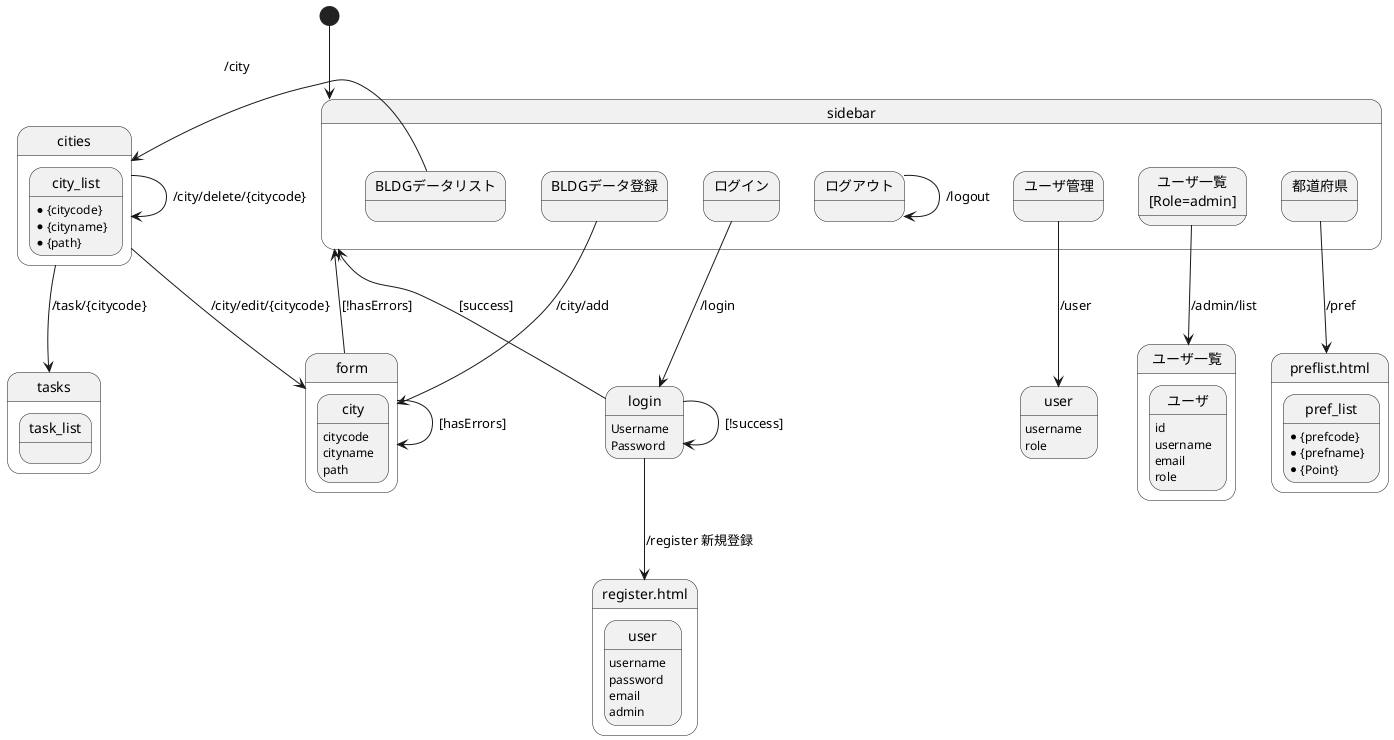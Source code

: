 @startuml

[*] --> sidebar

state sidebar {
	state "ユーザ管理" as users
	state "ユーザ一覧\n[Role=admin]" as list_
	state "ログイン" as login_
	state "ログアウト" as logout
	state "BLDGデータリスト" as indeies
	state "BLDGデータ登録" as add
	state "都道府県" as pref
	logout --> logout : /logout
}
indeies --> cities : /city

state "login" as login {
	login : Username
	login : Password
}

state "register.html" as register {
	state "user" as register_user {
		register_user : username
		register_user : password
		register_user : email
		register_user : admin
	}
}

login_ --> login : /login
login --> login : [!success]
sidebar <-- login : [success]
login --> register : /register 新規登録

state user {
	user : username
	user : role
}
users --> user : /user

state "ユーザ一覧" as list {
	state ユーザ {
		ユーザ : id
		ユーザ : username
		ユーザ : email
		ユーザ : role
	}
}
list_ --> list : /admin/list

state cities {
	state city_list {
		city_list : *{citycode}
		city_list : *{cityname}
		city_list : *{path}
	}
}
cities --> cities : /city/delete/{citycode}
cities --> form : /city/edit/{citycode}
cities --> tasks : /task/{citycode}

state tasks {
	state task_list
}

state form {
	state city {
		city : citycode
		city : cityname
		city : path
	}
}

state "preflist.html" as preflist {
	state pref_list {
		pref_list : *{prefcode}
		pref_list : *{prefname}
		pref_list : *{Point}
	}
}
pref --> preflist : /pref

add --> form : /city/add
form --> sidebar : [!hasErrors]
form --> form : [hasErrors]

@enduml